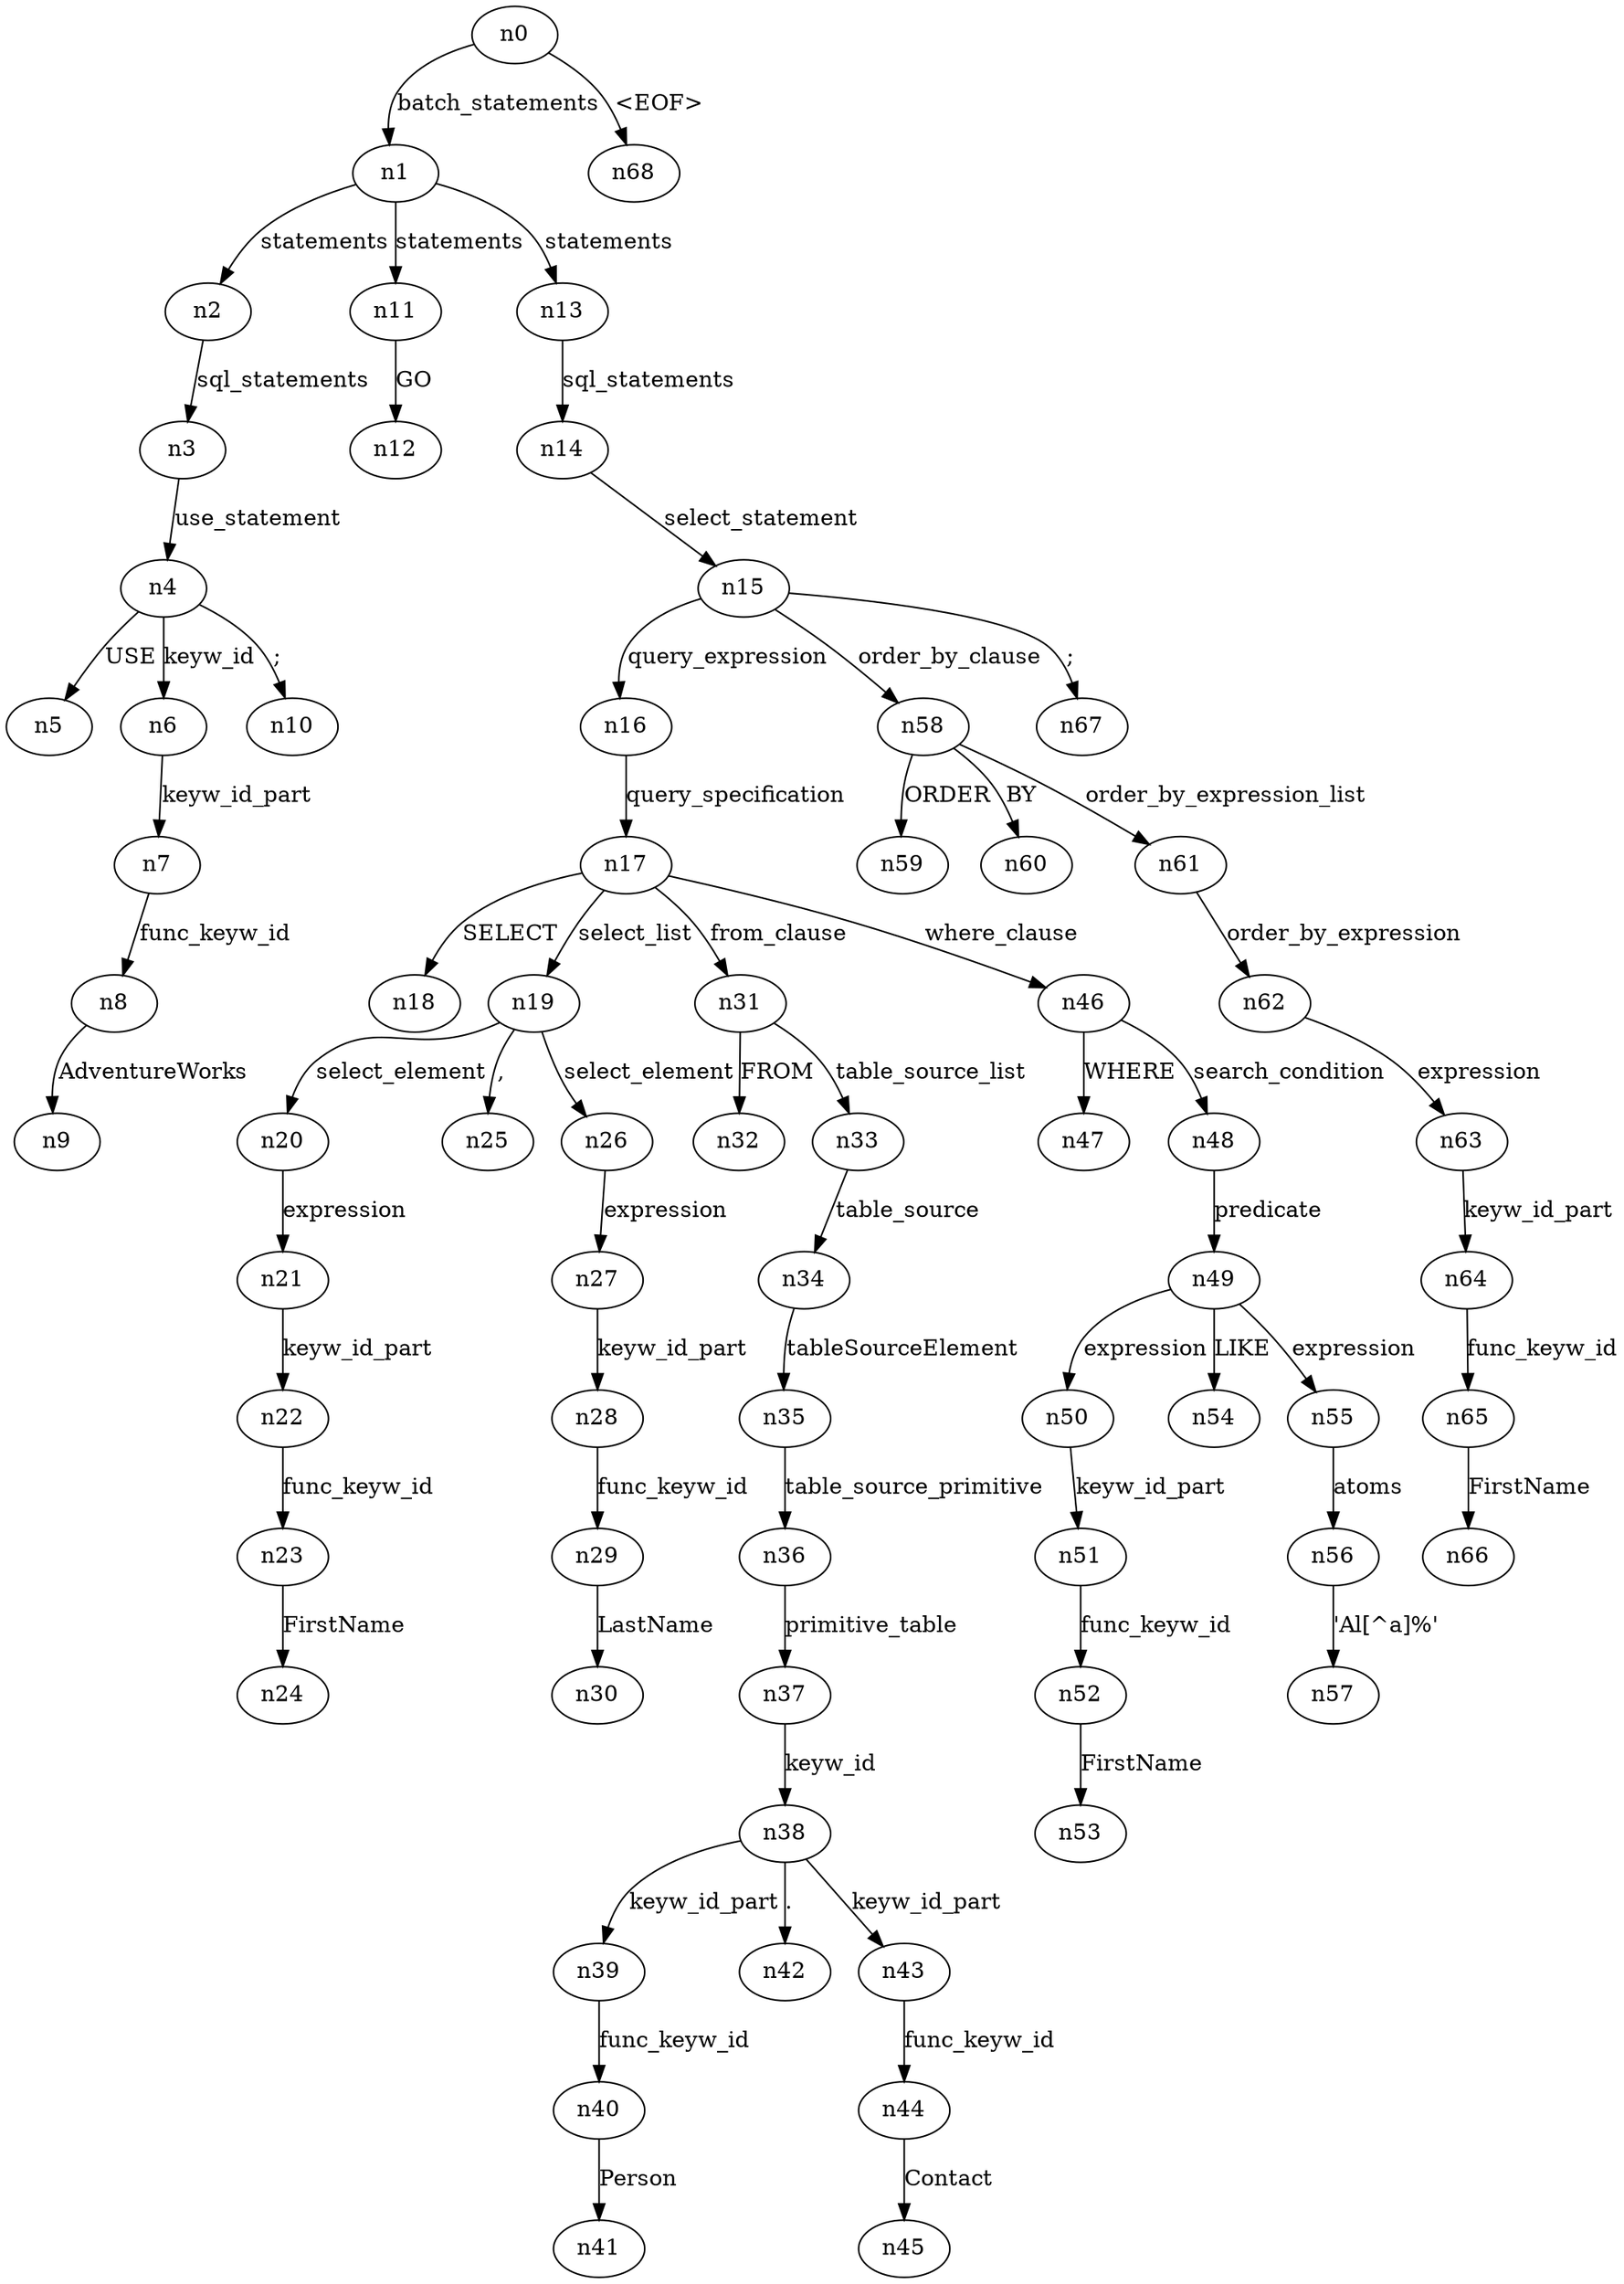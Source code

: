 digraph ParseTree {
  n0 -> n1 [label="batch_statements"];
  n1 -> n2 [label="statements"];
  n2 -> n3 [label="sql_statements"];
  n3 -> n4 [label="use_statement"];
  n4 -> n5 [label="USE"];
  n4 -> n6 [label="keyw_id"];
  n6 -> n7 [label="keyw_id_part"];
  n7 -> n8 [label="func_keyw_id"];
  n8 -> n9 [label="AdventureWorks"];
  n4 -> n10 [label=";"];
  n1 -> n11 [label="statements"];
  n11 -> n12 [label="GO"];
  n1 -> n13 [label="statements"];
  n13 -> n14 [label="sql_statements"];
  n14 -> n15 [label="select_statement"];
  n15 -> n16 [label="query_expression"];
  n16 -> n17 [label="query_specification"];
  n17 -> n18 [label="SELECT"];
  n17 -> n19 [label="select_list"];
  n19 -> n20 [label="select_element"];
  n20 -> n21 [label="expression"];
  n21 -> n22 [label="keyw_id_part"];
  n22 -> n23 [label="func_keyw_id"];
  n23 -> n24 [label="FirstName"];
  n19 -> n25 [label=","];
  n19 -> n26 [label="select_element"];
  n26 -> n27 [label="expression"];
  n27 -> n28 [label="keyw_id_part"];
  n28 -> n29 [label="func_keyw_id"];
  n29 -> n30 [label="LastName"];
  n17 -> n31 [label="from_clause"];
  n31 -> n32 [label="FROM"];
  n31 -> n33 [label="table_source_list"];
  n33 -> n34 [label="table_source"];
  n34 -> n35 [label="tableSourceElement"];
  n35 -> n36 [label="table_source_primitive"];
  n36 -> n37 [label="primitive_table"];
  n37 -> n38 [label="keyw_id"];
  n38 -> n39 [label="keyw_id_part"];
  n39 -> n40 [label="func_keyw_id"];
  n40 -> n41 [label="Person"];
  n38 -> n42 [label="."];
  n38 -> n43 [label="keyw_id_part"];
  n43 -> n44 [label="func_keyw_id"];
  n44 -> n45 [label="Contact"];
  n17 -> n46 [label="where_clause"];
  n46 -> n47 [label="WHERE"];
  n46 -> n48 [label="search_condition"];
  n48 -> n49 [label="predicate"];
  n49 -> n50 [label="expression"];
  n50 -> n51 [label="keyw_id_part"];
  n51 -> n52 [label="func_keyw_id"];
  n52 -> n53 [label="FirstName"];
  n49 -> n54 [label="LIKE"];
  n49 -> n55 [label="expression"];
  n55 -> n56 [label="atoms"];
  n56 -> n57 [label="'Al[^a]%'"];
  n15 -> n58 [label="order_by_clause"];
  n58 -> n59 [label="ORDER"];
  n58 -> n60 [label="BY"];
  n58 -> n61 [label="order_by_expression_list"];
  n61 -> n62 [label="order_by_expression"];
  n62 -> n63 [label="expression"];
  n63 -> n64 [label="keyw_id_part"];
  n64 -> n65 [label="func_keyw_id"];
  n65 -> n66 [label="FirstName"];
  n15 -> n67 [label=";"];
  n0 -> n68 [label="<EOF>"];
}